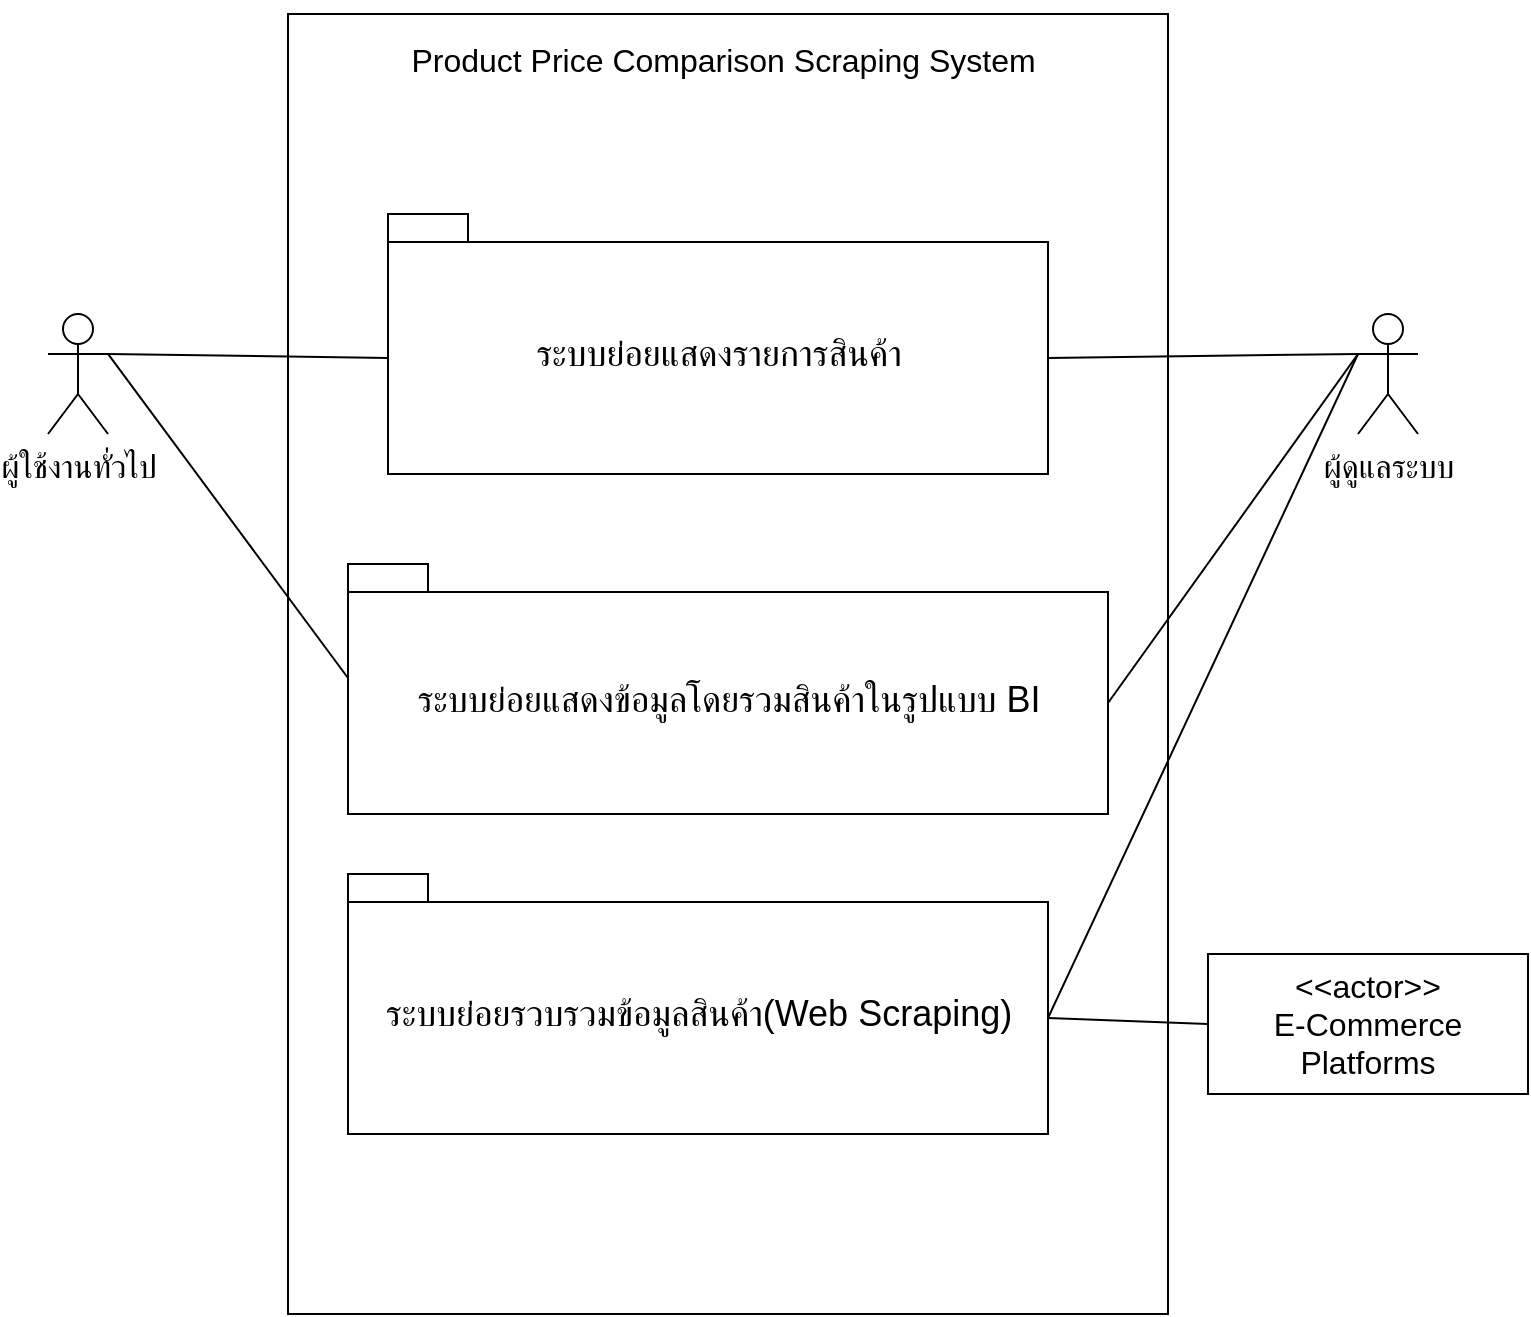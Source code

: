 <mxfile version="16.6.4" type="github">
  <diagram id="p0Sswh1wCOy0EvHFWE1C" name="Page-1">
    <mxGraphModel dx="1422" dy="762" grid="1" gridSize="10" guides="1" tooltips="1" connect="1" arrows="1" fold="1" page="1" pageScale="1" pageWidth="827" pageHeight="1169" math="0" shadow="0">
      <root>
        <mxCell id="0" />
        <mxCell id="1" parent="0" />
        <mxCell id="UP2Xns26A9CMsstVCoSg-2" value="&lt;font face=&quot;calibri, sans-serif&quot;&gt;&lt;span style=&quot;font-size: 16px&quot;&gt;&lt;br&gt;Product Price Comparison Scraping System&amp;nbsp;&lt;/span&gt;&lt;/font&gt;" style="rounded=0;whiteSpace=wrap;html=1;spacingTop=-125;spacing=5;spacingBottom=500;" parent="1" vertex="1">
          <mxGeometry x="170" y="10" width="440" height="650" as="geometry" />
        </mxCell>
        <mxCell id="cj-hPwlbrHodN3N8FsVO-1" value="&lt;font style=&quot;font-size: 16px&quot;&gt;ผู้ใช้งานทั่วไป&lt;/font&gt;" style="shape=umlActor;verticalLabelPosition=bottom;verticalAlign=top;html=1;outlineConnect=0;hachureGap=4;pointerEvents=0;" parent="1" vertex="1">
          <mxGeometry x="50" y="160" width="30" height="60" as="geometry" />
        </mxCell>
        <mxCell id="cj-hPwlbrHodN3N8FsVO-3" value="&lt;font style=&quot;font-size: 18px ; font-weight: normal&quot;&gt;ระบบย่อยแสดงรายการสินค้า&lt;/font&gt;" style="shape=folder;fontStyle=1;spacingTop=10;tabWidth=40;tabHeight=14;tabPosition=left;html=1;hachureGap=4;pointerEvents=0;" parent="1" vertex="1">
          <mxGeometry x="220" y="110" width="330" height="130" as="geometry" />
        </mxCell>
        <mxCell id="Q_QUAt-K6iGTTHn7CNDI-12" value="" style="endArrow=none;html=1;startSize=14;endSize=14;sourcePerimeterSpacing=8;targetPerimeterSpacing=8;entryX=0;entryY=0;entryDx=0;entryDy=72;entryPerimeter=0;exitX=1;exitY=0.333;exitDx=0;exitDy=0;exitPerimeter=0;" parent="1" source="cj-hPwlbrHodN3N8FsVO-1" target="cj-hPwlbrHodN3N8FsVO-3" edge="1">
          <mxGeometry width="50" height="50" relative="1" as="geometry">
            <mxPoint x="80" y="130" as="sourcePoint" />
            <mxPoint x="410" y="260" as="targetPoint" />
          </mxGeometry>
        </mxCell>
        <mxCell id="Q_QUAt-K6iGTTHn7CNDI-14" value="&lt;font style=&quot;font-size: 18px ; font-weight: normal&quot;&gt;ระบบย่อยแสดงข้อมูลโดยรวมสินค้าในรูปแบบ BI&lt;/font&gt;" style="shape=folder;fontStyle=1;spacingTop=10;tabWidth=40;tabHeight=14;tabPosition=left;html=1;hachureGap=4;pointerEvents=0;" parent="1" vertex="1">
          <mxGeometry x="200" y="285" width="380" height="125" as="geometry" />
        </mxCell>
        <mxCell id="Q_QUAt-K6iGTTHn7CNDI-17" value="" style="endArrow=none;html=1;startSize=14;endSize=14;sourcePerimeterSpacing=8;targetPerimeterSpacing=8;entryX=1;entryY=0.333;entryDx=0;entryDy=0;entryPerimeter=0;exitX=0;exitY=0;exitDx=0;exitDy=57;exitPerimeter=0;" parent="1" source="Q_QUAt-K6iGTTHn7CNDI-14" target="cj-hPwlbrHodN3N8FsVO-1" edge="1">
          <mxGeometry width="50" height="50" relative="1" as="geometry">
            <mxPoint x="90" y="280" as="sourcePoint" />
            <mxPoint x="140" y="230" as="targetPoint" />
          </mxGeometry>
        </mxCell>
        <mxCell id="Q_QUAt-K6iGTTHn7CNDI-34" value="&lt;font style=&quot;font-size: 18px ; font-weight: normal&quot;&gt;ระบบย่อยรวบรวมข้อมูลสินค้า(Web Scraping)&lt;/font&gt;" style="shape=folder;fontStyle=1;spacingTop=10;tabWidth=40;tabHeight=14;tabPosition=left;html=1;hachureGap=4;pointerEvents=0;" parent="1" vertex="1">
          <mxGeometry x="200" y="440" width="350" height="130" as="geometry" />
        </mxCell>
        <mxCell id="Q_QUAt-K6iGTTHn7CNDI-64" value="&lt;font style=&quot;font-size: 16px&quot;&gt;&amp;lt;&amp;lt;actor&amp;gt;&amp;gt;&lt;br&gt;E-Commerce Platforms&lt;/font&gt;" style="rounded=0;whiteSpace=wrap;html=1;hachureGap=4;pointerEvents=0;" parent="1" vertex="1">
          <mxGeometry x="630" y="480" width="160" height="70" as="geometry" />
        </mxCell>
        <mxCell id="UP2Xns26A9CMsstVCoSg-7" value="" style="endArrow=none;html=1;entryX=0;entryY=0.5;entryDx=0;entryDy=0;exitX=0;exitY=0;exitDx=350;exitDy=72;exitPerimeter=0;" parent="1" source="Q_QUAt-K6iGTTHn7CNDI-34" target="Q_QUAt-K6iGTTHn7CNDI-64" edge="1">
          <mxGeometry width="50" height="50" relative="1" as="geometry">
            <mxPoint x="680" y="350" as="sourcePoint" />
            <mxPoint x="720" y="310" as="targetPoint" />
          </mxGeometry>
        </mxCell>
        <mxCell id="5msshO2W7xCowk5VUka--1" value="&lt;font style=&quot;font-size: 16px&quot;&gt;ผู้ดูแลระบบ&lt;/font&gt;" style="shape=umlActor;verticalLabelPosition=bottom;verticalAlign=top;html=1;outlineConnect=0;" parent="1" vertex="1">
          <mxGeometry x="705" y="160" width="30" height="60" as="geometry" />
        </mxCell>
        <mxCell id="5msshO2W7xCowk5VUka--2" value="" style="endArrow=none;html=1;entryX=0;entryY=0.333;entryDx=0;entryDy=0;entryPerimeter=0;exitX=0;exitY=0;exitDx=350;exitDy=72;exitPerimeter=0;" parent="1" source="Q_QUAt-K6iGTTHn7CNDI-34" target="5msshO2W7xCowk5VUka--1" edge="1">
          <mxGeometry width="50" height="50" relative="1" as="geometry">
            <mxPoint x="620" y="615" as="sourcePoint" />
            <mxPoint x="670" y="565" as="targetPoint" />
          </mxGeometry>
        </mxCell>
        <mxCell id="1oI0nVd0VvJFccBbRdys-1" value="" style="endArrow=none;html=1;rounded=0;entryX=0;entryY=0.333;entryDx=0;entryDy=0;entryPerimeter=0;exitX=0;exitY=0;exitDx=380;exitDy=69.5;exitPerimeter=0;" parent="1" source="Q_QUAt-K6iGTTHn7CNDI-14" target="5msshO2W7xCowk5VUka--1" edge="1">
          <mxGeometry width="50" height="50" relative="1" as="geometry">
            <mxPoint x="610" y="350" as="sourcePoint" />
            <mxPoint x="660" y="300" as="targetPoint" />
          </mxGeometry>
        </mxCell>
        <mxCell id="1oI0nVd0VvJFccBbRdys-2" value="" style="endArrow=none;html=1;rounded=0;entryX=0;entryY=0.333;entryDx=0;entryDy=0;entryPerimeter=0;exitX=0;exitY=0;exitDx=330;exitDy=72;exitPerimeter=0;" parent="1" source="cj-hPwlbrHodN3N8FsVO-3" target="5msshO2W7xCowk5VUka--1" edge="1">
          <mxGeometry width="50" height="50" relative="1" as="geometry">
            <mxPoint x="620" y="230" as="sourcePoint" />
            <mxPoint x="670" y="180" as="targetPoint" />
          </mxGeometry>
        </mxCell>
      </root>
    </mxGraphModel>
  </diagram>
</mxfile>

